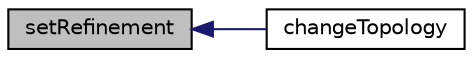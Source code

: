 digraph "setRefinement"
{
  bgcolor="transparent";
  edge [fontname="Helvetica",fontsize="10",labelfontname="Helvetica",labelfontsize="10"];
  node [fontname="Helvetica",fontsize="10",shape=record];
  rankdir="LR";
  Node1 [label="setRefinement",height=0.2,width=0.4,color="black", fillcolor="grey75", style="filled", fontcolor="black"];
  Node1 -> Node2 [dir="back",color="midnightblue",fontsize="10",style="solid",fontname="Helvetica"];
  Node2 [label="changeTopology",height=0.2,width=0.4,color="black",URL="$a01869.html#a068d5efab18f428fe0fd6c1e962420a2",tooltip="Check for topology change. "];
}
